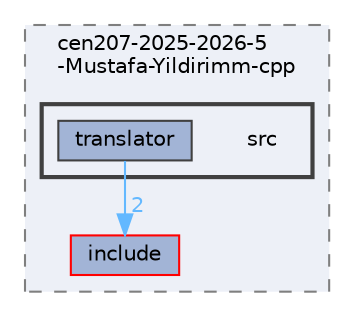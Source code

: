 digraph "C:/Users/ahmet/OneDrive/Masaüstü/DataStructure/cen207-2025-2026-5-Mustafa-Yildirimm-cpp/src"
{
 // INTERACTIVE_SVG=YES
 // LATEX_PDF_SIZE
  bgcolor="transparent";
  edge [fontname=Helvetica,fontsize=10,labelfontname=Helvetica,labelfontsize=10];
  node [fontname=Helvetica,fontsize=10,shape=box,height=0.2,width=0.4];
  compound=true
  subgraph clusterdir_b00da2fab6b604b485869b7d5702ce53 {
    graph [ bgcolor="#edf0f7", pencolor="grey50", label="cen207-2025-2026-5\l-Mustafa-Yildirimm-cpp", fontname=Helvetica,fontsize=10 style="filled,dashed", URL="dir_b00da2fab6b604b485869b7d5702ce53.html",tooltip=""]
  dir_4dfc6c6bb4cb5cc6e762107be17038e6 [label="include", fillcolor="#a2b4d6", color="red", style="filled", URL="dir_4dfc6c6bb4cb5cc6e762107be17038e6.html",tooltip=""];
  subgraph clusterdir_235080e4fc6f8d1f814973dc40d3997a {
    graph [ bgcolor="#edf0f7", pencolor="grey25", label="", fontname=Helvetica,fontsize=10 style="filled,bold", URL="dir_235080e4fc6f8d1f814973dc40d3997a.html",tooltip=""]
    dir_235080e4fc6f8d1f814973dc40d3997a [shape=plaintext, label="src"];
  dir_b83ed387cd3bb998e500a8fe99c544d9 [label="translator", fillcolor="#a2b4d6", color="grey25", style="filled", URL="dir_b83ed387cd3bb998e500a8fe99c544d9.html",tooltip=""];
  }
  }
  dir_b83ed387cd3bb998e500a8fe99c544d9->dir_4dfc6c6bb4cb5cc6e762107be17038e6 [headlabel="2", labeldistance=1.5 headhref="dir_000006_000003.html" href="dir_000006_000003.html" color="steelblue1" fontcolor="steelblue1"];
}
